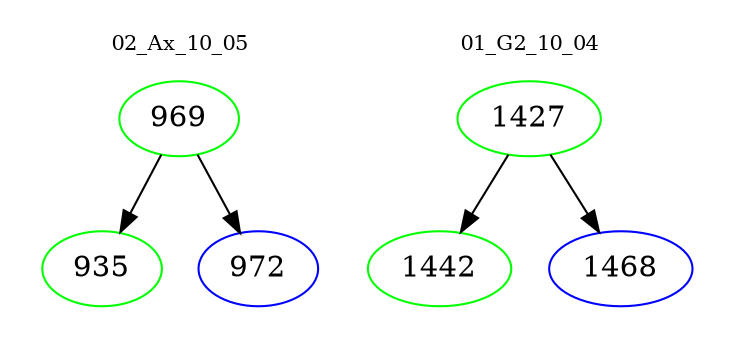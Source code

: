 digraph{
subgraph cluster_0 {
color = white
label = "02_Ax_10_05";
fontsize=10;
T0_969 [label="969", color="green"]
T0_969 -> T0_935 [color="black"]
T0_935 [label="935", color="green"]
T0_969 -> T0_972 [color="black"]
T0_972 [label="972", color="blue"]
}
subgraph cluster_1 {
color = white
label = "01_G2_10_04";
fontsize=10;
T1_1427 [label="1427", color="green"]
T1_1427 -> T1_1442 [color="black"]
T1_1442 [label="1442", color="green"]
T1_1427 -> T1_1468 [color="black"]
T1_1468 [label="1468", color="blue"]
}
}
